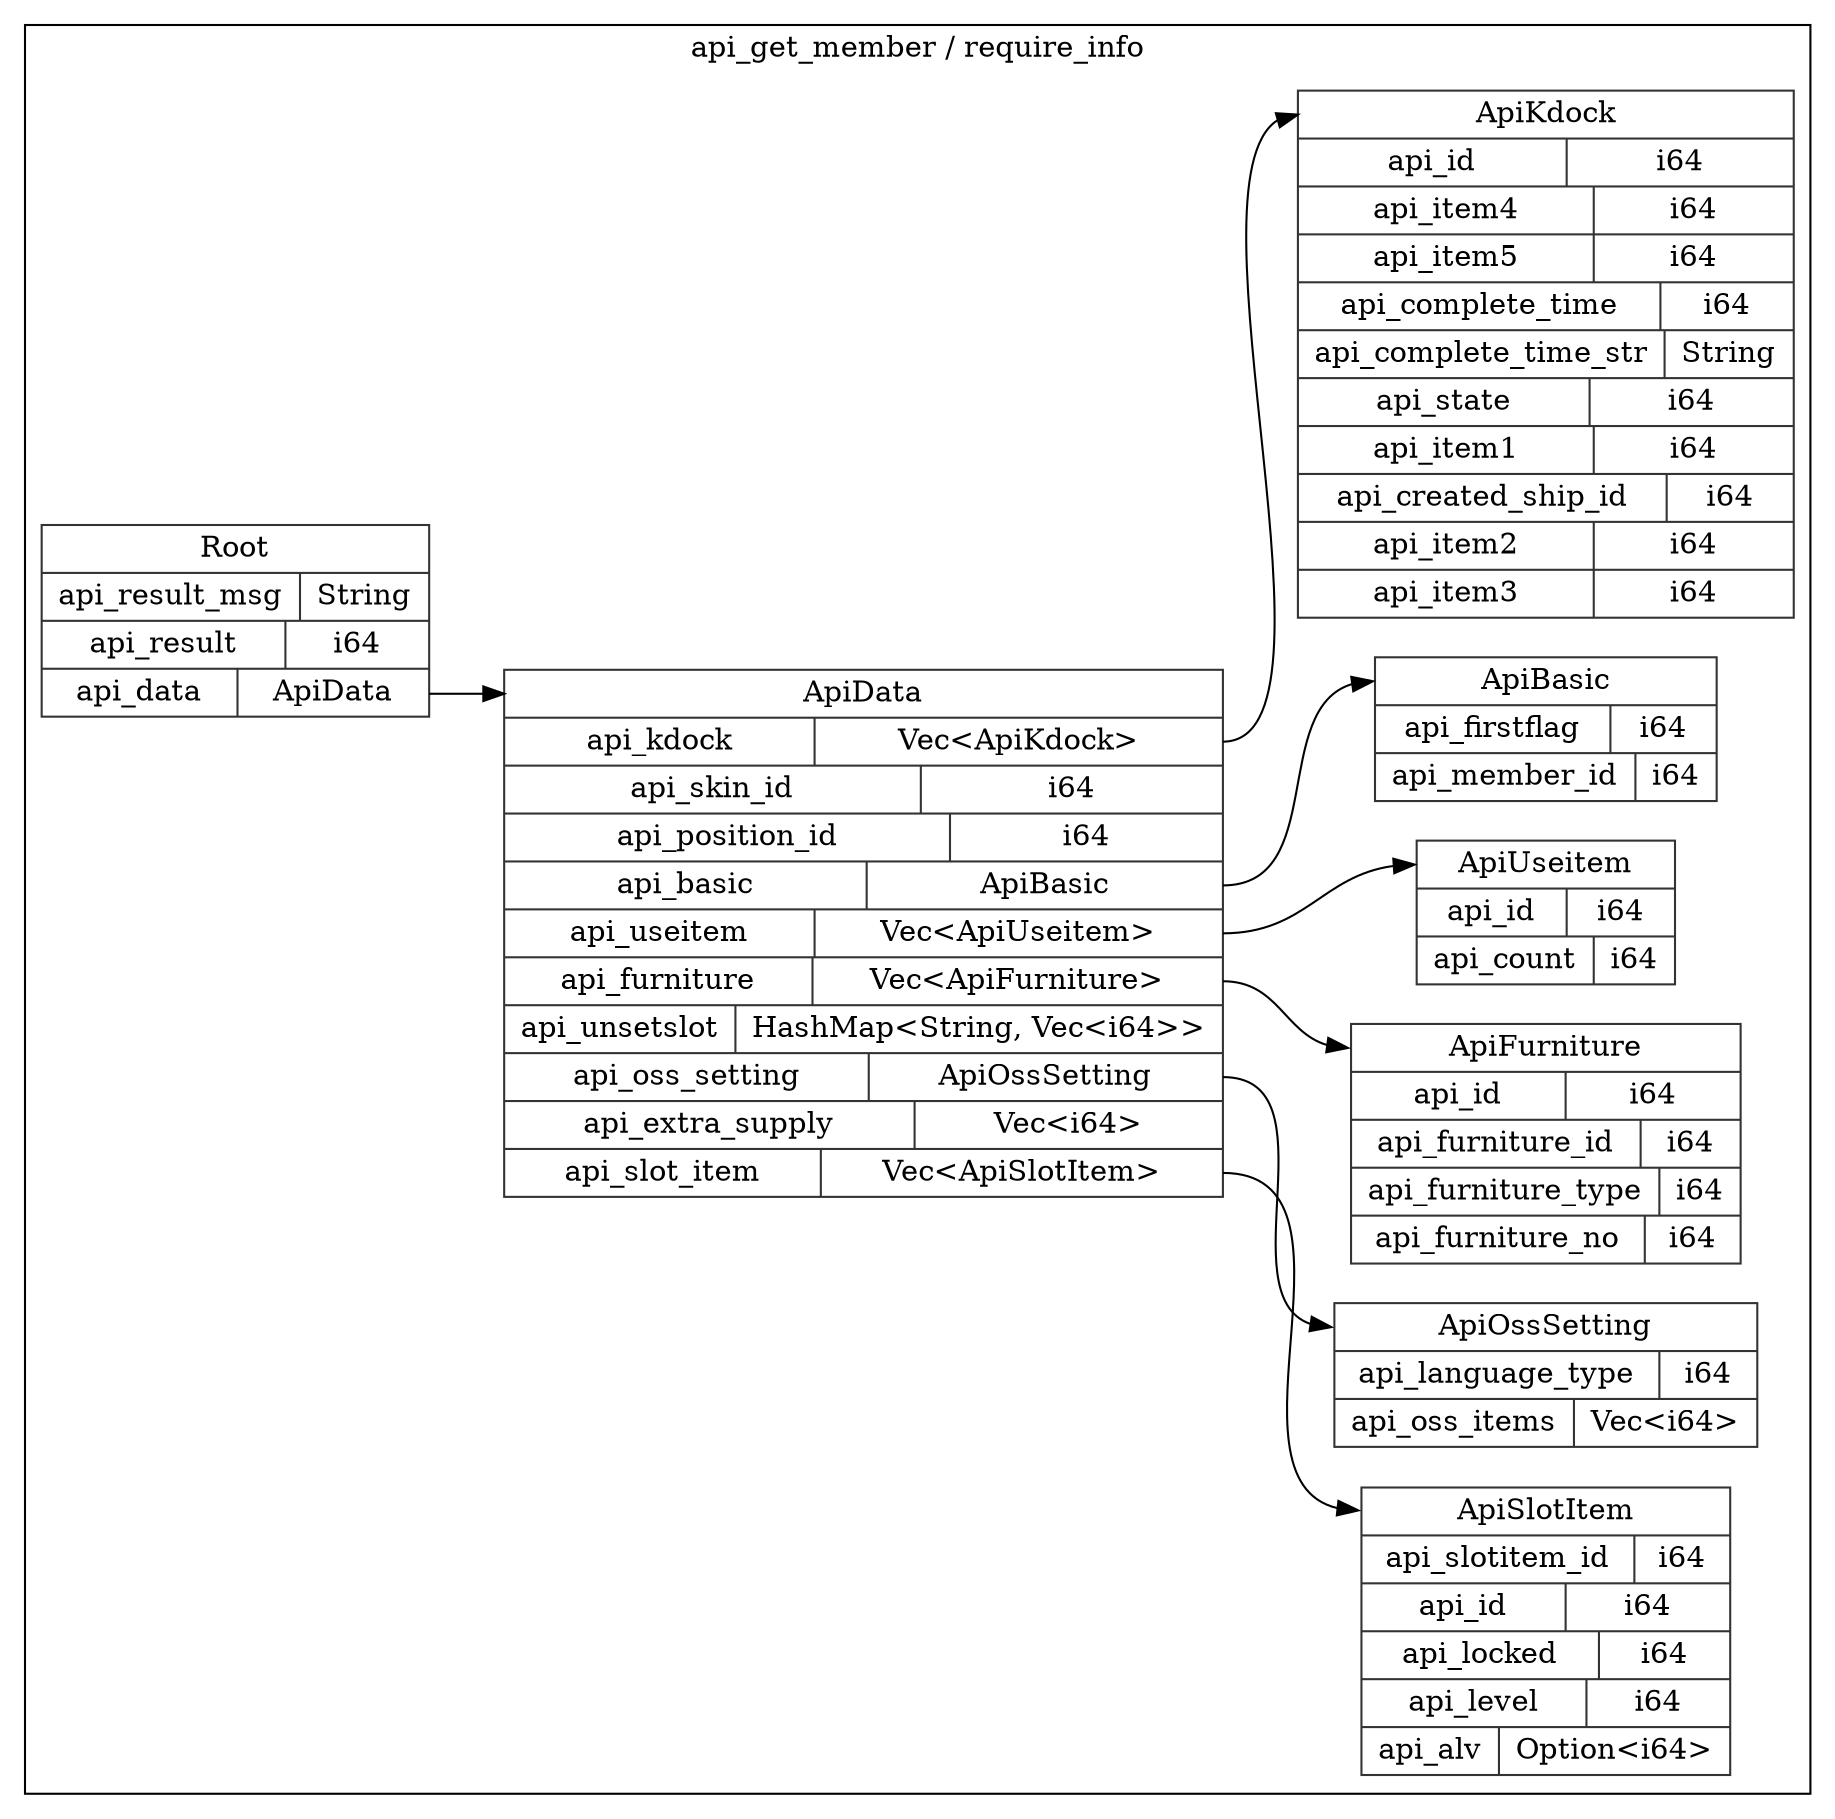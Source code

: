 digraph {
  rankdir=LR;
  subgraph cluster_0 {
    label="api_get_member / require_info";
    node [style="filled", color=white, style="solid", color=gray20];
    api_get_member__require_info__Root [label="<Root> Root  | { api_result_msg | <api_result_msg> String } | { api_result | <api_result> i64 } | { api_data | <api_data> ApiData }", shape=record];
    api_get_member__require_info__ApiData;
    api_get_member__require_info__Root:api_data:e -> api_get_member__require_info__ApiData:ApiData:w;
    api_get_member__require_info__ApiFurniture [label="<ApiFurniture> ApiFurniture  | { api_id | <api_id> i64 } | { api_furniture_id | <api_furniture_id> i64 } | { api_furniture_type | <api_furniture_type> i64 } | { api_furniture_no | <api_furniture_no> i64 }", shape=record];
    api_get_member__require_info__ApiKdock [label="<ApiKdock> ApiKdock  | { api_id | <api_id> i64 } | { api_item4 | <api_item4> i64 } | { api_item5 | <api_item5> i64 } | { api_complete_time | <api_complete_time> i64 } | { api_complete_time_str | <api_complete_time_str> String } | { api_state | <api_state> i64 } | { api_item1 | <api_item1> i64 } | { api_created_ship_id | <api_created_ship_id> i64 } | { api_item2 | <api_item2> i64 } | { api_item3 | <api_item3> i64 }", shape=record];
    api_get_member__require_info__ApiData [label="<ApiData> ApiData  | { api_kdock | <api_kdock> Vec\<ApiKdock\> } | { api_skin_id | <api_skin_id> i64 } | { api_position_id | <api_position_id> i64 } | { api_basic | <api_basic> ApiBasic } | { api_useitem | <api_useitem> Vec\<ApiUseitem\> } | { api_furniture | <api_furniture> Vec\<ApiFurniture\> } | { api_unsetslot | <api_unsetslot> HashMap\<String, Vec\<i64\>\> } | { api_oss_setting | <api_oss_setting> ApiOssSetting } | { api_extra_supply | <api_extra_supply> Vec\<i64\> } | { api_slot_item | <api_slot_item> Vec\<ApiSlotItem\> }", shape=record];
    api_get_member__require_info__ApiData:api_kdock:e -> api_get_member__require_info__ApiKdock:ApiKdock:w;
    api_get_member__require_info__ApiBasic;
    api_get_member__require_info__ApiData:api_basic:e -> api_get_member__require_info__ApiBasic:ApiBasic:w;
    api_get_member__require_info__ApiUseitem;
    api_get_member__require_info__ApiData:api_useitem:e -> api_get_member__require_info__ApiUseitem:ApiUseitem:w;
    api_get_member__require_info__ApiData:api_furniture:e -> api_get_member__require_info__ApiFurniture:ApiFurniture:w;
    api_get_member__require_info__ApiOssSetting;
    api_get_member__require_info__ApiData:api_oss_setting:e -> api_get_member__require_info__ApiOssSetting:ApiOssSetting:w;
    api_get_member__require_info__ApiSlotItem;
    api_get_member__require_info__ApiData:api_slot_item:e -> api_get_member__require_info__ApiSlotItem:ApiSlotItem:w;
    api_get_member__require_info__ApiBasic [label="<ApiBasic> ApiBasic  | { api_firstflag | <api_firstflag> i64 } | { api_member_id | <api_member_id> i64 }", shape=record];
    api_get_member__require_info__ApiSlotItem [label="<ApiSlotItem> ApiSlotItem  | { api_slotitem_id | <api_slotitem_id> i64 } | { api_id | <api_id> i64 } | { api_locked | <api_locked> i64 } | { api_level | <api_level> i64 } | { api_alv | <api_alv> Option\<i64\> }", shape=record];
    api_get_member__require_info__ApiOssSetting [label="<ApiOssSetting> ApiOssSetting  | { api_language_type | <api_language_type> i64 } | { api_oss_items | <api_oss_items> Vec\<i64\> }", shape=record];
    api_get_member__require_info__ApiUseitem [label="<ApiUseitem> ApiUseitem  | { api_id | <api_id> i64 } | { api_count | <api_count> i64 }", shape=record];
  }
}
